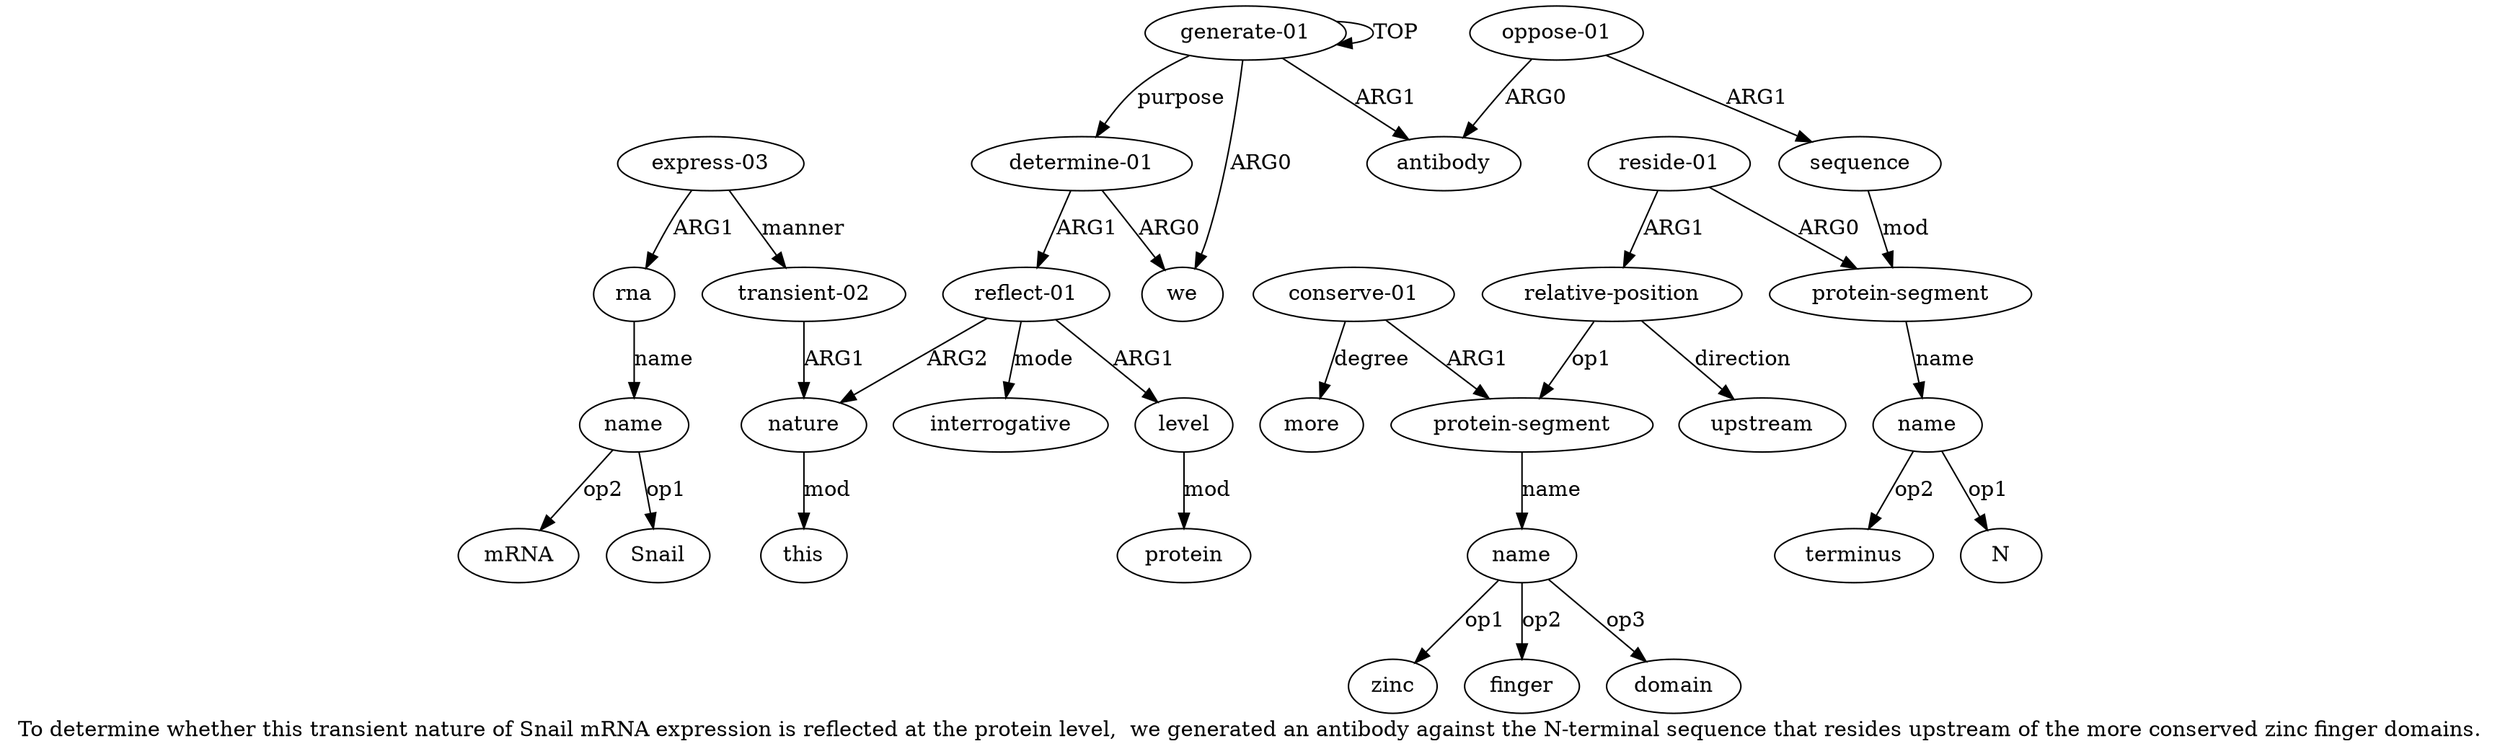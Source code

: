 digraph  {
	graph [label="To determine whether this transient nature of Snail mRNA expression is reflected at the protein level,  we generated an antibody \
against the N-terminal sequence that resides upstream of the more conserved zinc finger domains."];
	node [label="\N"];
	a20	 [color=black,
		gold_ind=20,
		gold_label="transient-02",
		label="transient-02",
		test_ind=20,
		test_label="transient-02"];
	a18	 [color=black,
		gold_ind=18,
		gold_label=nature,
		label=nature,
		test_ind=18,
		test_label=nature];
	a20 -> a18 [key=0,
	color=black,
	gold_label=ARG1,
	label=ARG1,
	test_label=ARG1];
a21 [color=black,
	gold_ind=21,
	gold_label="express-03",
	label="express-03",
	test_ind=21,
	test_label="express-03"];
a21 -> a20 [key=0,
color=black,
gold_label=manner,
label=manner,
test_label=manner];
a22 [color=black,
gold_ind=22,
gold_label=rna,
label=rna,
test_ind=22,
test_label=rna];
a21 -> a22 [key=0,
color=black,
gold_label=ARG1,
label=ARG1,
test_label=ARG1];
a23 [color=black,
gold_ind=23,
gold_label=name,
label=name,
test_ind=23,
test_label=name];
a22 -> a23 [key=0,
color=black,
gold_label=name,
label=name,
test_label=name];
"a23 mRNA" [color=black,
gold_ind=-1,
gold_label=mRNA,
label=mRNA,
test_ind=-1,
test_label=mRNA];
a23 -> "a23 mRNA" [key=0,
color=black,
gold_label=op2,
label=op2,
test_label=op2];
"a23 Snail" [color=black,
gold_ind=-1,
gold_label=Snail,
label=Snail,
test_ind=-1,
test_label=Snail];
a23 -> "a23 Snail" [key=0,
color=black,
gold_label=op1,
label=op1,
test_label=op1];
"a15 interrogative" [color=black,
gold_ind=-1,
gold_label=interrogative,
label=interrogative,
test_ind=-1,
test_label=interrogative];
"a6 N" [color=black,
gold_ind=-1,
gold_label=N,
label=N,
test_ind=-1,
test_label=N];
"a10 zinc" [color=black,
gold_ind=-1,
gold_label=zinc,
label=zinc,
test_ind=-1,
test_label=zinc];
"a10 finger" [color=black,
gold_ind=-1,
gold_label=finger,
label=finger,
test_ind=-1,
test_label=finger];
a15 [color=black,
gold_ind=15,
gold_label="reflect-01",
label="reflect-01",
test_ind=15,
test_label="reflect-01"];
a15 -> "a15 interrogative" [key=0,
color=black,
gold_label=mode,
label=mode,
test_label=mode];
a16 [color=black,
gold_ind=16,
gold_label=level,
label=level,
test_ind=16,
test_label=level];
a15 -> a16 [key=0,
color=black,
gold_label=ARG1,
label=ARG1,
test_label=ARG1];
a15 -> a18 [key=0,
color=black,
gold_label=ARG2,
label=ARG2,
test_label=ARG2];
a14 [color=black,
gold_ind=14,
gold_label="determine-01",
label="determine-01",
test_ind=14,
test_label="determine-01"];
a14 -> a15 [key=0,
color=black,
gold_label=ARG1,
label=ARG1,
test_label=ARG1];
a1 [color=black,
gold_ind=1,
gold_label=we,
label=we,
test_ind=1,
test_label=we];
a14 -> a1 [key=0,
color=black,
gold_label=ARG0,
label=ARG0,
test_label=ARG0];
a17 [color=black,
gold_ind=17,
gold_label=protein,
label=protein,
test_ind=17,
test_label=protein];
a16 -> a17 [key=0,
color=black,
gold_label=mod,
label=mod,
test_label=mod];
a11 [color=black,
gold_ind=11,
gold_label="conserve-01",
label="conserve-01",
test_ind=11,
test_label="conserve-01"];
a12 [color=black,
gold_ind=12,
gold_label=more,
label=more,
test_ind=12,
test_label=more];
a11 -> a12 [key=0,
color=black,
gold_label=degree,
label=degree,
test_label=degree];
a9 [color=black,
gold_ind=9,
gold_label="protein-segment",
label="protein-segment",
test_ind=9,
test_label="protein-segment"];
a11 -> a9 [key=0,
color=black,
gold_label=ARG1,
label=ARG1,
test_label=ARG1];
a10 [color=black,
gold_ind=10,
gold_label=name,
label=name,
test_ind=10,
test_label=name];
a10 -> "a10 zinc" [key=0,
color=black,
gold_label=op1,
label=op1,
test_label=op1];
a10 -> "a10 finger" [key=0,
color=black,
gold_label=op2,
label=op2,
test_label=op2];
"a10 domain" [color=black,
gold_ind=-1,
gold_label=domain,
label=domain,
test_ind=-1,
test_label=domain];
a10 -> "a10 domain" [key=0,
color=black,
gold_label=op3,
label=op3,
test_label=op3];
a13 [color=black,
gold_ind=13,
gold_label=upstream,
label=upstream,
test_ind=13,
test_label=upstream];
a19 [color=black,
gold_ind=19,
gold_label=this,
label=this,
test_ind=19,
test_label=this];
a18 -> a19 [key=0,
color=black,
gold_label=mod,
label=mod,
test_label=mod];
a0 [color=black,
gold_ind=0,
gold_label="generate-01",
label="generate-01",
test_ind=0,
test_label="generate-01"];
a0 -> a14 [key=0,
color=black,
gold_label=purpose,
label=purpose,
test_label=purpose];
a0 -> a1 [key=0,
color=black,
gold_label=ARG0,
label=ARG0,
test_label=ARG0];
a0 -> a0 [key=0,
color=black,
gold_label=TOP,
label=TOP,
test_label=TOP];
a2 [color=black,
gold_ind=2,
gold_label=antibody,
label=antibody,
test_ind=2,
test_label=antibody];
a0 -> a2 [key=0,
color=black,
gold_label=ARG1,
label=ARG1,
test_label=ARG1];
a3 [color=black,
gold_ind=3,
gold_label="oppose-01",
label="oppose-01",
test_ind=3,
test_label="oppose-01"];
a3 -> a2 [key=0,
color=black,
gold_label=ARG0,
label=ARG0,
test_label=ARG0];
a4 [color=black,
gold_ind=4,
gold_label=sequence,
label=sequence,
test_ind=4,
test_label=sequence];
a3 -> a4 [key=0,
color=black,
gold_label=ARG1,
label=ARG1,
test_label=ARG1];
a5 [color=black,
gold_ind=5,
gold_label="protein-segment",
label="protein-segment",
test_ind=5,
test_label="protein-segment"];
a6 [color=black,
gold_ind=6,
gold_label=name,
label=name,
test_ind=6,
test_label=name];
a5 -> a6 [key=0,
color=black,
gold_label=name,
label=name,
test_label=name];
a4 -> a5 [key=0,
color=black,
gold_label=mod,
label=mod,
test_label=mod];
a7 [color=black,
gold_ind=7,
gold_label="reside-01",
label="reside-01",
test_ind=7,
test_label="reside-01"];
a7 -> a5 [key=0,
color=black,
gold_label=ARG0,
label=ARG0,
test_label=ARG0];
a8 [color=black,
gold_ind=8,
gold_label="relative-position",
label="relative-position",
test_ind=8,
test_label="relative-position"];
a7 -> a8 [key=0,
color=black,
gold_label=ARG1,
label=ARG1,
test_label=ARG1];
a6 -> "a6 N" [key=0,
color=black,
gold_label=op1,
label=op1,
test_label=op1];
"a6 terminus" [color=black,
gold_ind=-1,
gold_label=terminus,
label=terminus,
test_ind=-1,
test_label=terminus];
a6 -> "a6 terminus" [key=0,
color=black,
gold_label=op2,
label=op2,
test_label=op2];
a9 -> a10 [key=0,
color=black,
gold_label=name,
label=name,
test_label=name];
a8 -> a13 [key=0,
color=black,
gold_label=direction,
label=direction,
test_label=direction];
a8 -> a9 [key=0,
color=black,
gold_label=op1,
label=op1,
test_label=op1];
}
